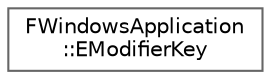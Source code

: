 digraph "Graphical Class Hierarchy"
{
 // INTERACTIVE_SVG=YES
 // LATEX_PDF_SIZE
  bgcolor="transparent";
  edge [fontname=Helvetica,fontsize=10,labelfontname=Helvetica,labelfontsize=10];
  node [fontname=Helvetica,fontsize=10,shape=box,height=0.2,width=0.4];
  rankdir="LR";
  Node0 [id="Node000000",label="FWindowsApplication\l::EModifierKey",height=0.2,width=0.4,color="grey40", fillcolor="white", style="filled",URL="$d8/d9f/structFWindowsApplication_1_1EModifierKey.html",tooltip=" "];
}
